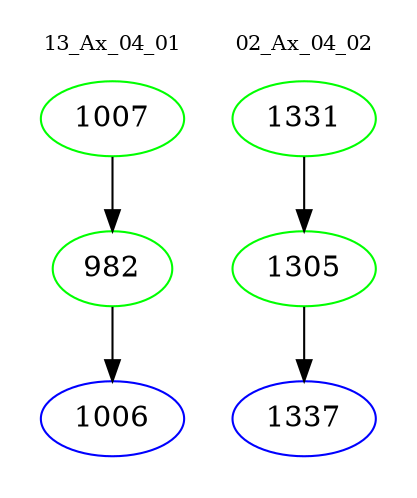 digraph{
subgraph cluster_0 {
color = white
label = "13_Ax_04_01";
fontsize=10;
T0_1007 [label="1007", color="green"]
T0_1007 -> T0_982 [color="black"]
T0_982 [label="982", color="green"]
T0_982 -> T0_1006 [color="black"]
T0_1006 [label="1006", color="blue"]
}
subgraph cluster_1 {
color = white
label = "02_Ax_04_02";
fontsize=10;
T1_1331 [label="1331", color="green"]
T1_1331 -> T1_1305 [color="black"]
T1_1305 [label="1305", color="green"]
T1_1305 -> T1_1337 [color="black"]
T1_1337 [label="1337", color="blue"]
}
}
